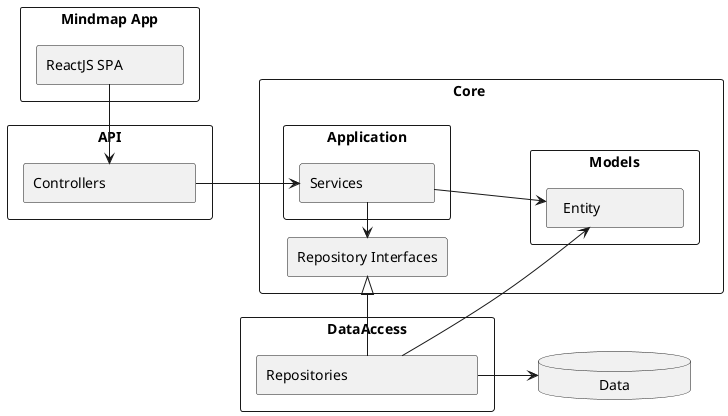 @startuml
left to right direction
rectangle "Mindmap App" {
    rectangle "ReactJS SPA              " as app
}

rectangle "API" {
    rectangle "Controllers                      " as cntrl1
}


rectangle DataAccess  {
    rectangle "Repositories                                 " as repo1
}

rectangle "Core            " {
    rectangle "Application" {
        rectangle "Services                 "  as serv1
    }


    rectangle Models {
        rectangle "  Entity                    " as ent1
    }

    rectangle "Repository Interfaces"  as IRepo{
    }
}

database "              Data              " as data {
}

app -left-> cntrl1

cntrl1 --> serv1

serv1 -down-> ent1


serv1 -left-> IRepo

repo1 -left-|> IRepo

repo1 --> ent1

repo1 --> data

@enduml